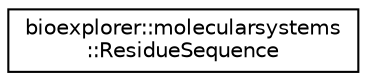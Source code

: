 digraph "Graphical Class Hierarchy"
{
 // LATEX_PDF_SIZE
  edge [fontname="Helvetica",fontsize="10",labelfontname="Helvetica",labelfontsize="10"];
  node [fontname="Helvetica",fontsize="10",shape=record];
  rankdir="LR";
  Node0 [label="bioexplorer::molecularsystems\l::ResidueSequence",height=0.2,width=0.4,color="black", fillcolor="white", style="filled",URL="$d0/df4/structbioexplorer_1_1molecularsystems_1_1ResidueSequence.html",tooltip="Sequence of residues."];
}
